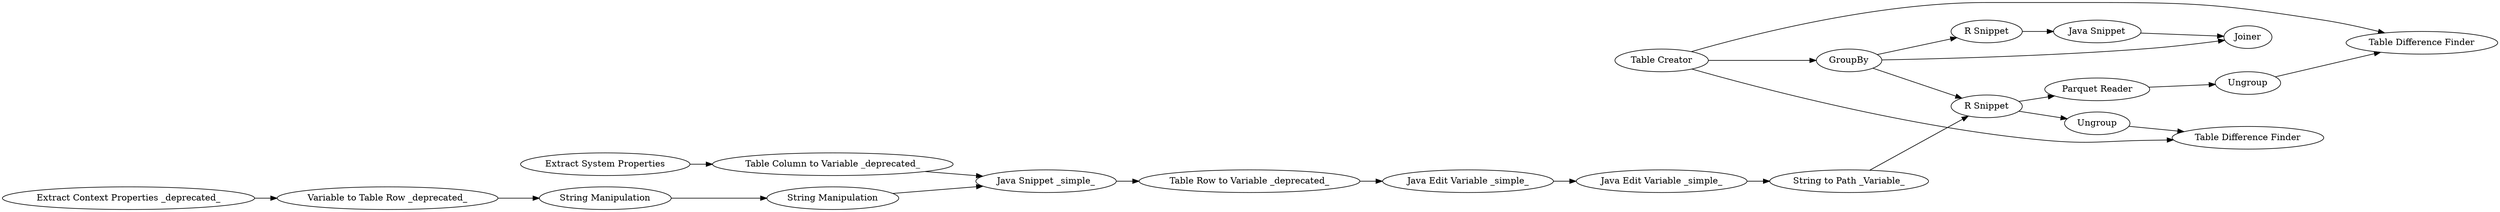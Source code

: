 digraph {
	425 -> 343
	46 -> 51
	432 -> 434
	1 -> 436
	337 -> 425
	81 -> 432
	426 -> 427
	3 -> 52
	434 -> 426
	1 -> 2
	2 -> 337
	427 -> 428
	7 -> 53
	2 -> 426
	52 -> 48
	1 -> 428
	426 -> 433
	2 -> 343
	53 -> 46
	51 -> 81
	48 -> 47
	433 -> 435
	47 -> 46
	435 -> 436
	7 [label="Extract System Properties"]
	432 [label="Java Edit Variable _simple_"]
	3 [label="Extract Context Properties _deprecated_"]
	426 [label="R Snippet"]
	436 [label="Table Difference Finder"]
	425 [label="Java Snippet"]
	343 [label=Joiner]
	51 [label="Table Row to Variable _deprecated_"]
	48 [label="String Manipulation"]
	428 [label="Table Difference Finder"]
	427 [label=Ungroup]
	1 [label="Table Creator"]
	433 [label="Parquet Reader"]
	434 [label="String to Path _Variable_"]
	53 [label="Table Column to Variable _deprecated_"]
	47 [label="String Manipulation"]
	337 [label="R Snippet"]
	435 [label=Ungroup]
	81 [label="Java Edit Variable _simple_"]
	46 [label="Java Snippet _simple_"]
	52 [label="Variable to Table Row _deprecated_"]
	2 [label=GroupBy]
	rankdir=LR
}
